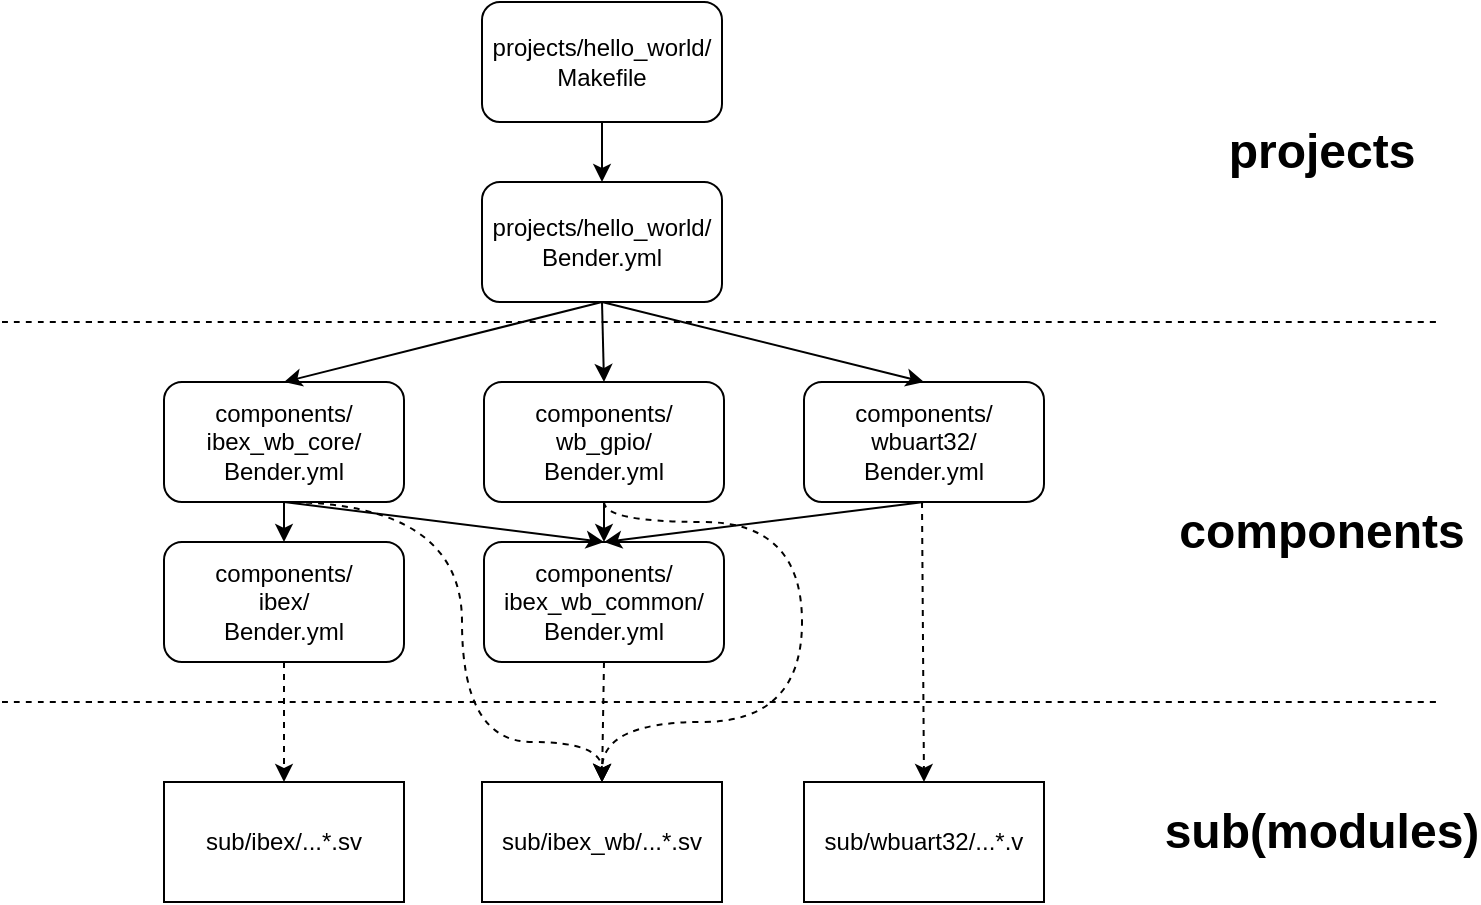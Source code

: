 <mxfile version="19.0.3" type="device"><diagram id="vD6cmQ3MLj1Lhym_ptF8" name="Page-1"><mxGraphModel dx="1038" dy="641" grid="1" gridSize="10" guides="1" tooltips="1" connect="1" arrows="1" fold="1" page="1" pageScale="1" pageWidth="850" pageHeight="1100" math="0" shadow="0"><root><mxCell id="0"/><mxCell id="1" parent="0"/><mxCell id="AYIg6Dj9uEM3NDUXBw64-1" value="projects/hello_world/&lt;br&gt;Bender.yml" style="rounded=1;whiteSpace=wrap;html=1;" parent="1" vertex="1"><mxGeometry x="280" y="140" width="120" height="60" as="geometry"/></mxCell><mxCell id="AYIg6Dj9uEM3NDUXBw64-2" value="projects/hello_world/&lt;br&gt;Makefile" style="rounded=1;whiteSpace=wrap;html=1;" parent="1" vertex="1"><mxGeometry x="280" y="50" width="120" height="60" as="geometry"/></mxCell><mxCell id="AYIg6Dj9uEM3NDUXBw64-3" value="" style="endArrow=classic;html=1;rounded=0;exitX=0.5;exitY=1;exitDx=0;exitDy=0;" parent="1" source="AYIg6Dj9uEM3NDUXBw64-2" target="AYIg6Dj9uEM3NDUXBw64-1" edge="1"><mxGeometry width="50" height="50" relative="1" as="geometry"><mxPoint x="360" y="330" as="sourcePoint"/><mxPoint x="410" y="280" as="targetPoint"/></mxGeometry></mxCell><mxCell id="AYIg6Dj9uEM3NDUXBw64-4" value="components/&lt;br&gt;ibex_wb_core/&lt;br&gt;Bender.yml" style="rounded=1;whiteSpace=wrap;html=1;" parent="1" vertex="1"><mxGeometry x="121" y="240" width="120" height="60" as="geometry"/></mxCell><mxCell id="AYIg6Dj9uEM3NDUXBw64-5" value="components/&lt;br&gt;wb_gpio/&lt;br&gt;Bender.yml" style="rounded=1;whiteSpace=wrap;html=1;" parent="1" vertex="1"><mxGeometry x="281" y="240" width="120" height="60" as="geometry"/></mxCell><mxCell id="AYIg6Dj9uEM3NDUXBw64-6" value="components/&lt;br&gt;wbuart32/&lt;br&gt;Bender.yml" style="rounded=1;whiteSpace=wrap;html=1;" parent="1" vertex="1"><mxGeometry x="441" y="240" width="120" height="60" as="geometry"/></mxCell><mxCell id="AYIg6Dj9uEM3NDUXBw64-30" style="edgeStyle=orthogonalEdgeStyle;rounded=0;orthogonalLoop=1;jettySize=auto;html=1;dashed=1;targetPerimeterSpacing=14;strokeWidth=1;exitX=0.5;exitY=1;exitDx=0;exitDy=0;entryX=0.5;entryY=0;entryDx=0;entryDy=0;curved=1;" parent="1" source="AYIg6Dj9uEM3NDUXBw64-5" target="AYIg6Dj9uEM3NDUXBw64-18" edge="1"><mxGeometry relative="1" as="geometry"><mxPoint x="370" y="420" as="targetPoint"/><Array as="points"><mxPoint x="341" y="310"/><mxPoint x="440" y="310"/><mxPoint x="440" y="410"/><mxPoint x="340" y="410"/></Array></mxGeometry></mxCell><mxCell id="AYIg6Dj9uEM3NDUXBw64-7" value="components/&lt;br&gt;ibex/&lt;br&gt;Bender.yml" style="rounded=1;whiteSpace=wrap;html=1;" parent="1" vertex="1"><mxGeometry x="121" y="320" width="120" height="60" as="geometry"/></mxCell><mxCell id="AYIg6Dj9uEM3NDUXBw64-8" value="components/&lt;br&gt;ibex_wb_common/&lt;br&gt;Bender.yml" style="rounded=1;whiteSpace=wrap;html=1;" parent="1" vertex="1"><mxGeometry x="281" y="320" width="120" height="60" as="geometry"/></mxCell><mxCell id="AYIg6Dj9uEM3NDUXBw64-9" value="" style="endArrow=classic;html=1;rounded=0;exitX=0.5;exitY=1;exitDx=0;exitDy=0;entryX=0.5;entryY=0;entryDx=0;entryDy=0;" parent="1" source="AYIg6Dj9uEM3NDUXBw64-1" target="AYIg6Dj9uEM3NDUXBw64-5" edge="1"><mxGeometry width="50" height="50" relative="1" as="geometry"><mxPoint x="430" y="230" as="sourcePoint"/><mxPoint x="480" y="180" as="targetPoint"/></mxGeometry></mxCell><mxCell id="AYIg6Dj9uEM3NDUXBw64-10" value="" style="endArrow=classic;html=1;rounded=0;exitX=0.5;exitY=1;exitDx=0;exitDy=0;entryX=0.5;entryY=0;entryDx=0;entryDy=0;" parent="1" source="AYIg6Dj9uEM3NDUXBw64-1" target="AYIg6Dj9uEM3NDUXBw64-6" edge="1"><mxGeometry width="50" height="50" relative="1" as="geometry"><mxPoint x="350" y="210" as="sourcePoint"/><mxPoint x="351" y="250" as="targetPoint"/></mxGeometry></mxCell><mxCell id="AYIg6Dj9uEM3NDUXBw64-11" value="" style="endArrow=classic;html=1;rounded=0;exitX=0.5;exitY=1;exitDx=0;exitDy=0;entryX=0.5;entryY=0;entryDx=0;entryDy=0;" parent="1" source="AYIg6Dj9uEM3NDUXBw64-1" target="AYIg6Dj9uEM3NDUXBw64-4" edge="1"><mxGeometry width="50" height="50" relative="1" as="geometry"><mxPoint x="350" y="210" as="sourcePoint"/><mxPoint x="511" y="250" as="targetPoint"/></mxGeometry></mxCell><mxCell id="AYIg6Dj9uEM3NDUXBw64-12" value="" style="endArrow=classic;html=1;rounded=0;exitX=0.5;exitY=1;exitDx=0;exitDy=0;" parent="1" source="AYIg6Dj9uEM3NDUXBw64-4" target="AYIg6Dj9uEM3NDUXBw64-7" edge="1"><mxGeometry width="50" height="50" relative="1" as="geometry"><mxPoint x="150" y="490" as="sourcePoint"/><mxPoint x="200" y="440" as="targetPoint"/></mxGeometry></mxCell><mxCell id="AYIg6Dj9uEM3NDUXBw64-13" value="" style="endArrow=classic;html=1;rounded=0;exitX=0.5;exitY=1;exitDx=0;exitDy=0;entryX=0.5;entryY=0;entryDx=0;entryDy=0;" parent="1" source="AYIg6Dj9uEM3NDUXBw64-4" target="AYIg6Dj9uEM3NDUXBw64-8" edge="1"><mxGeometry width="50" height="50" relative="1" as="geometry"><mxPoint x="360" y="220" as="sourcePoint"/><mxPoint x="521" y="260" as="targetPoint"/></mxGeometry></mxCell><mxCell id="AYIg6Dj9uEM3NDUXBw64-14" value="" style="endArrow=classic;html=1;rounded=0;exitX=0.5;exitY=1;exitDx=0;exitDy=0;entryX=0.5;entryY=0;entryDx=0;entryDy=0;" parent="1" source="AYIg6Dj9uEM3NDUXBw64-5" target="AYIg6Dj9uEM3NDUXBw64-8" edge="1"><mxGeometry width="50" height="50" relative="1" as="geometry"><mxPoint x="370" y="230" as="sourcePoint"/><mxPoint x="531" y="270" as="targetPoint"/></mxGeometry></mxCell><mxCell id="AYIg6Dj9uEM3NDUXBw64-15" value="" style="endArrow=classic;html=1;rounded=0;exitX=0.5;exitY=1;exitDx=0;exitDy=0;entryX=0.5;entryY=0;entryDx=0;entryDy=0;" parent="1" source="AYIg6Dj9uEM3NDUXBw64-6" target="AYIg6Dj9uEM3NDUXBw64-8" edge="1"><mxGeometry width="50" height="50" relative="1" as="geometry"><mxPoint x="380" y="240" as="sourcePoint"/><mxPoint x="541" y="280" as="targetPoint"/></mxGeometry></mxCell><mxCell id="AYIg6Dj9uEM3NDUXBw64-17" value="sub/ibex/...*.sv" style="rounded=0;whiteSpace=wrap;html=1;" parent="1" vertex="1"><mxGeometry x="121" y="440" width="120" height="60" as="geometry"/></mxCell><mxCell id="AYIg6Dj9uEM3NDUXBw64-18" value="sub/ibex_wb/...*.sv" style="rounded=0;whiteSpace=wrap;html=1;" parent="1" vertex="1"><mxGeometry x="280" y="440" width="120" height="60" as="geometry"/></mxCell><mxCell id="AYIg6Dj9uEM3NDUXBw64-19" value="sub/wbuart32/...*.v" style="rounded=0;whiteSpace=wrap;html=1;" parent="1" vertex="1"><mxGeometry x="441" y="440" width="120" height="60" as="geometry"/></mxCell><mxCell id="AYIg6Dj9uEM3NDUXBw64-22" value="" style="endArrow=classic;html=1;rounded=0;targetPerimeterSpacing=14;strokeWidth=1;entryX=0.5;entryY=0;entryDx=0;entryDy=0;dashed=1;" parent="1" target="AYIg6Dj9uEM3NDUXBw64-19" edge="1"><mxGeometry width="50" height="50" relative="1" as="geometry"><mxPoint x="500" y="300" as="sourcePoint"/><mxPoint x="570" y="380" as="targetPoint"/></mxGeometry></mxCell><mxCell id="AYIg6Dj9uEM3NDUXBw64-23" value="" style="endArrow=classic;html=1;rounded=0;targetPerimeterSpacing=14;strokeWidth=1;entryX=0.5;entryY=0;entryDx=0;entryDy=0;dashed=1;exitX=0.5;exitY=1;exitDx=0;exitDy=0;" parent="1" source="AYIg6Dj9uEM3NDUXBw64-8" target="AYIg6Dj9uEM3NDUXBw64-18" edge="1"><mxGeometry width="50" height="50" relative="1" as="geometry"><mxPoint x="510" y="310" as="sourcePoint"/><mxPoint x="511" y="450" as="targetPoint"/></mxGeometry></mxCell><mxCell id="AYIg6Dj9uEM3NDUXBw64-24" value="" style="endArrow=classic;html=1;rounded=0;targetPerimeterSpacing=14;strokeWidth=1;entryX=0.5;entryY=0;entryDx=0;entryDy=0;dashed=1;exitX=0.5;exitY=1;exitDx=0;exitDy=0;" parent="1" source="AYIg6Dj9uEM3NDUXBw64-7" target="AYIg6Dj9uEM3NDUXBw64-17" edge="1"><mxGeometry width="50" height="50" relative="1" as="geometry"><mxPoint x="351" y="390" as="sourcePoint"/><mxPoint x="350" y="450" as="targetPoint"/></mxGeometry></mxCell><mxCell id="AYIg6Dj9uEM3NDUXBw64-28" value="" style="endArrow=classic;html=1;rounded=0;targetPerimeterSpacing=14;strokeWidth=1;dashed=1;edgeStyle=orthogonalEdgeStyle;curved=1;" parent="1" edge="1"><mxGeometry width="50" height="50" relative="1" as="geometry"><mxPoint x="180" y="300" as="sourcePoint"/><mxPoint x="340" y="440" as="targetPoint"/><Array as="points"><mxPoint x="270" y="300"/><mxPoint x="270" y="420"/><mxPoint x="340" y="420"/></Array></mxGeometry></mxCell><mxCell id="imEgieJ_jZu0eXIz9Plr-1" value="" style="endArrow=none;dashed=1;html=1;rounded=0;targetPerimeterSpacing=14;strokeWidth=1;curved=1;" edge="1" parent="1"><mxGeometry width="50" height="50" relative="1" as="geometry"><mxPoint x="40" y="210" as="sourcePoint"/><mxPoint x="760" y="210" as="targetPoint"/></mxGeometry></mxCell><mxCell id="imEgieJ_jZu0eXIz9Plr-2" value="" style="endArrow=none;dashed=1;html=1;rounded=0;targetPerimeterSpacing=14;strokeWidth=1;curved=1;" edge="1" parent="1"><mxGeometry width="50" height="50" relative="1" as="geometry"><mxPoint x="40" y="400" as="sourcePoint"/><mxPoint x="760" y="400" as="targetPoint"/></mxGeometry></mxCell><mxCell id="imEgieJ_jZu0eXIz9Plr-3" value="projects" style="text;html=1;strokeColor=none;fillColor=none;align=center;verticalAlign=middle;whiteSpace=wrap;rounded=0;fontStyle=1;fontSize=24;" vertex="1" parent="1"><mxGeometry x="670" y="110" width="60" height="30" as="geometry"/></mxCell><mxCell id="imEgieJ_jZu0eXIz9Plr-4" value="components" style="text;html=1;strokeColor=none;fillColor=none;align=center;verticalAlign=middle;whiteSpace=wrap;rounded=0;fontStyle=1;fontSize=24;" vertex="1" parent="1"><mxGeometry x="670" y="300" width="60" height="30" as="geometry"/></mxCell><mxCell id="imEgieJ_jZu0eXIz9Plr-5" value="sub(modules)" style="text;html=1;strokeColor=none;fillColor=none;align=center;verticalAlign=middle;whiteSpace=wrap;rounded=0;fontStyle=1;fontSize=24;" vertex="1" parent="1"><mxGeometry x="670" y="450" width="60" height="30" as="geometry"/></mxCell></root></mxGraphModel></diagram></mxfile>